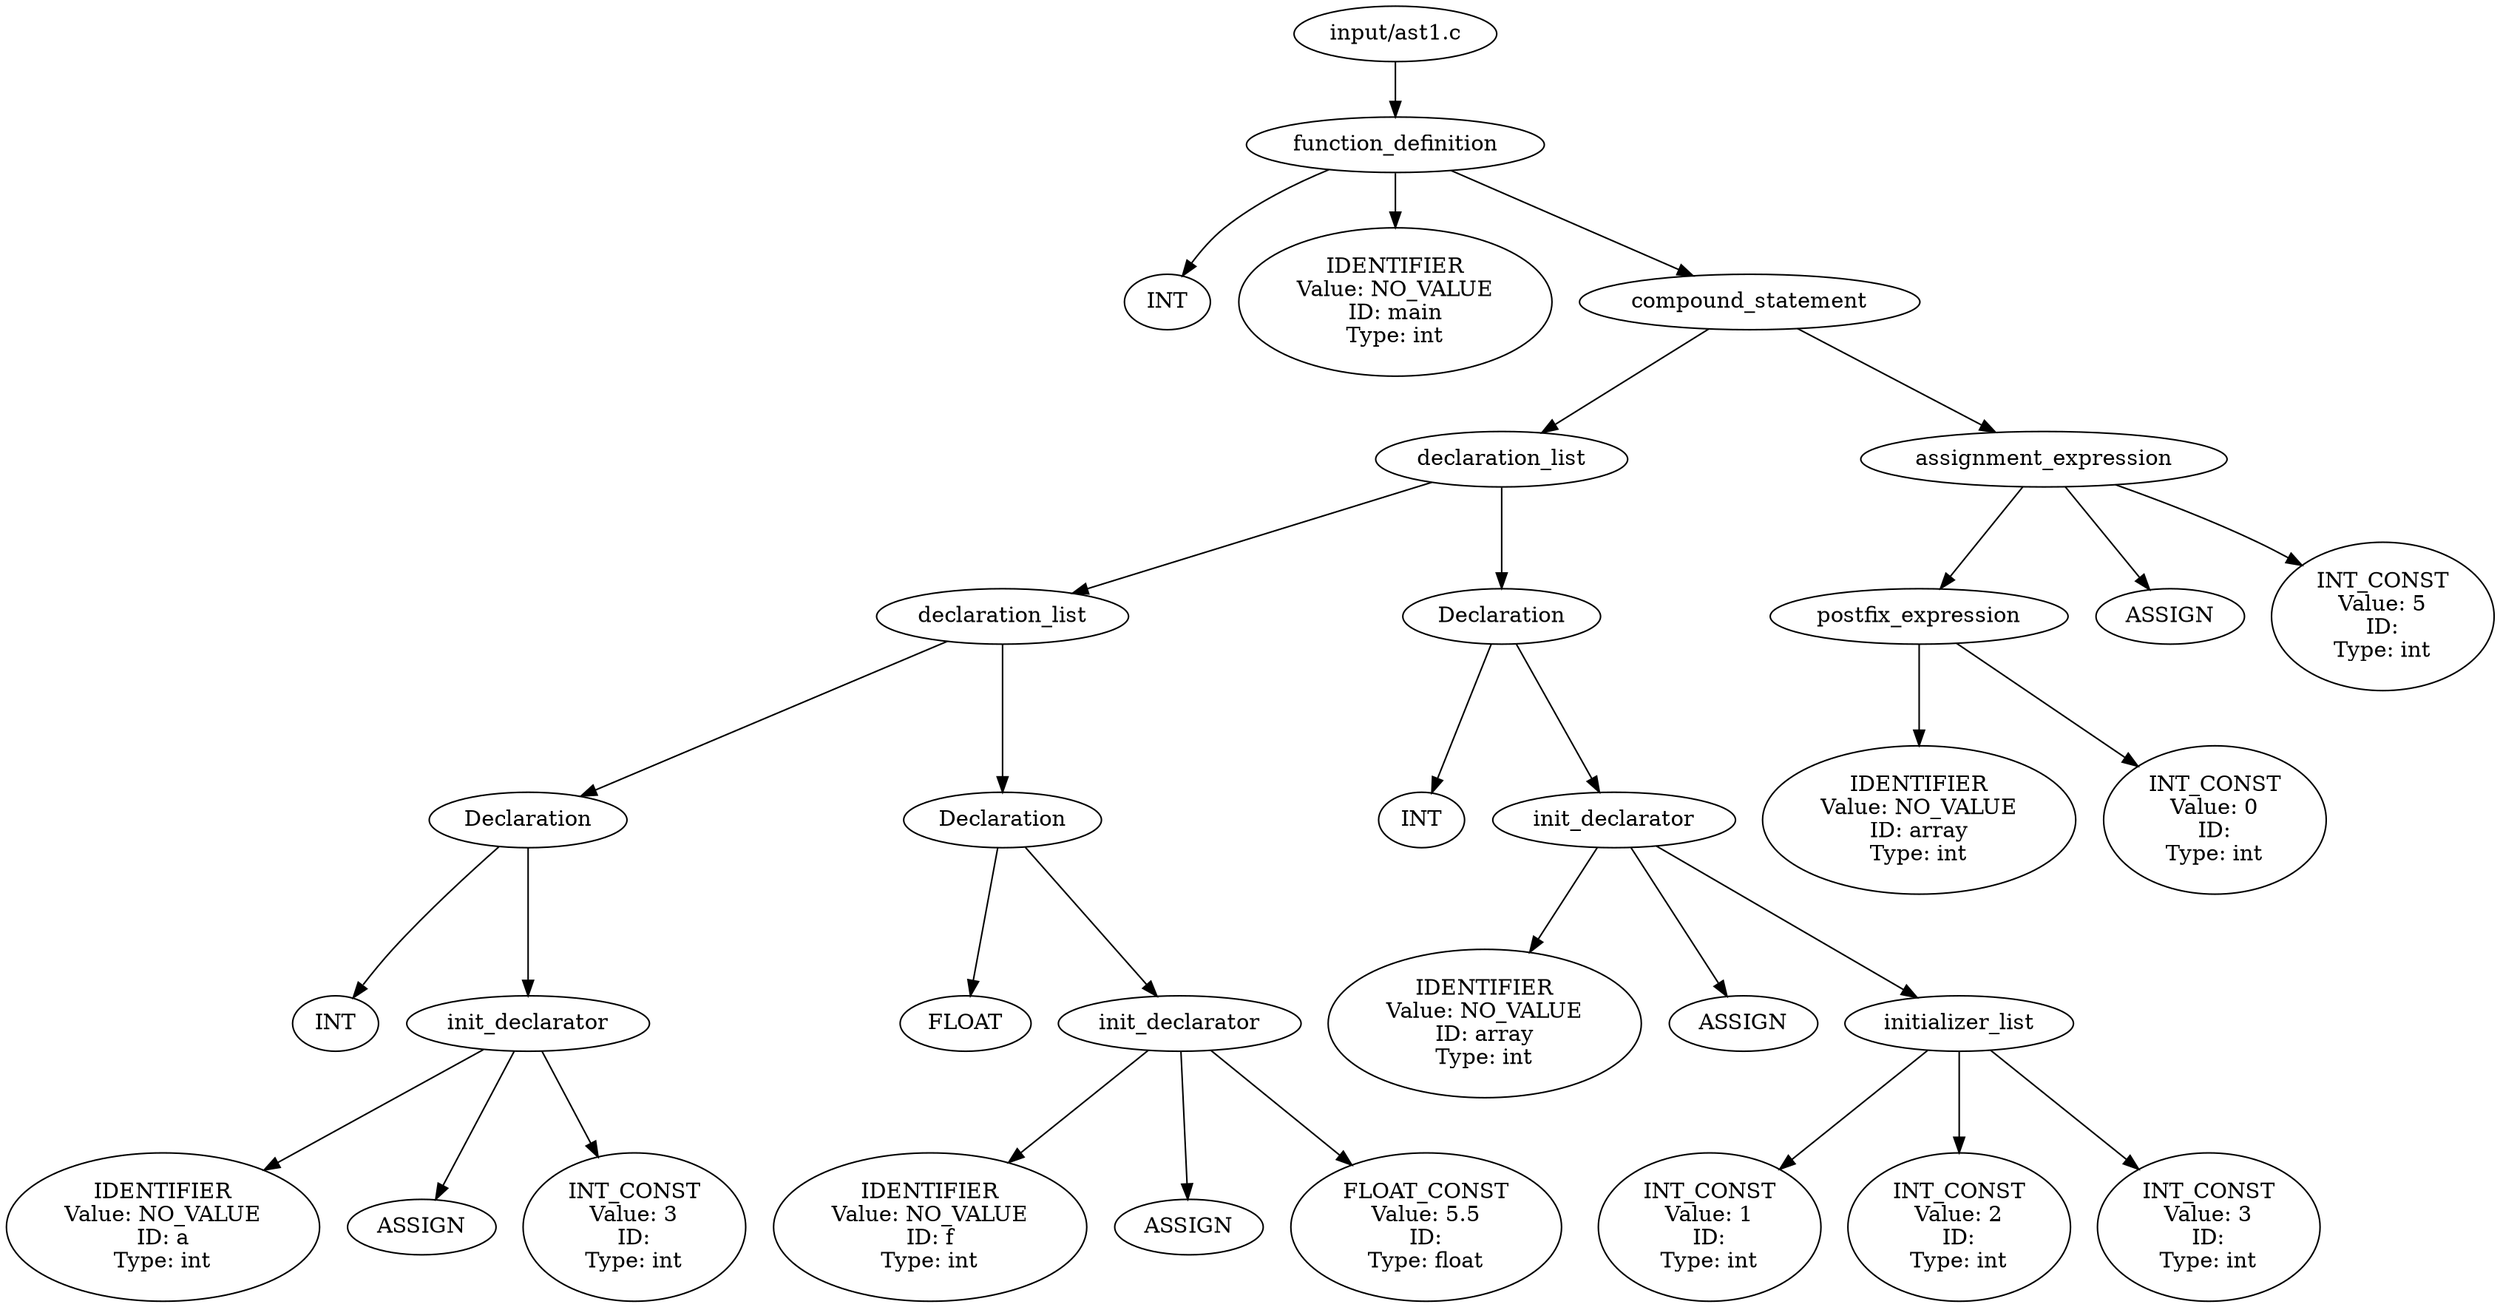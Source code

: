 digraph G {
0[label = "input/ast1.c"];
0 -> 33
33[label = "function_definition"];
33 -> 1
1[label = "INT"];
33 -> 2
2[label = "IDENTIFIER
Value: NO_VALUE
ID: main
Type: int"];
33 -> 32
32[label = "compound_statement"];
32 -> 25
25[label = "declaration_list"];
25 -> 15
15[label = "declaration_list"];
15 -> 8
8[label = "Declaration"];
8 -> 3
3[label = "INT"];
8 -> 6
6[label = "init_declarator"];
6 -> 4
4[label = "IDENTIFIER
Value: NO_VALUE
ID: a
Type: int"];
6 -> 7
7[label = "ASSIGN"];
6 -> 5
5[label = "INT_CONST
Value: 3
ID:
Type: int"];
15 -> 14
14[label = "Declaration"];
14 -> 9
9[label = "FLOAT"];
14 -> 12
12[label = "init_declarator"];
12 -> 10
10[label = "IDENTIFIER
Value: NO_VALUE
ID: f
Type: int"];
12 -> 13
13[label = "ASSIGN"];
12 -> 11
11[label = "FLOAT_CONST
Value: 5.5
ID:
Type: float"];
25 -> 24
24[label = "Declaration"];
24 -> 16
16[label = "INT"];
24 -> 22
22[label = "init_declarator"];
22 -> 17
17[label = "IDENTIFIER
Value: NO_VALUE
ID: array
Type: int"];
22 -> 23
23[label = "ASSIGN"];
22 -> 19
19[label = "initializer_list"];
19 -> 18
18[label = "INT_CONST
Value: 1
ID:
Type: int"];
19 -> 20
20[label = "INT_CONST
Value: 2
ID:
Type: int"];
19 -> 21
21[label = "INT_CONST
Value: 3
ID:
Type: int"];
32 -> 31
31[label = "assignment_expression"];
31 -> 28
28[label = "postfix_expression"];
28 -> 26
26[label = "IDENTIFIER
Value: NO_VALUE
ID: array
Type: int"];
28 -> 27
27[label = "INT_CONST
Value: 0
ID:
Type: int"];
31 -> 29
29[label = "ASSIGN"];
31 -> 30
30[label = "INT_CONST
Value: 5
ID:
Type: int"];
}